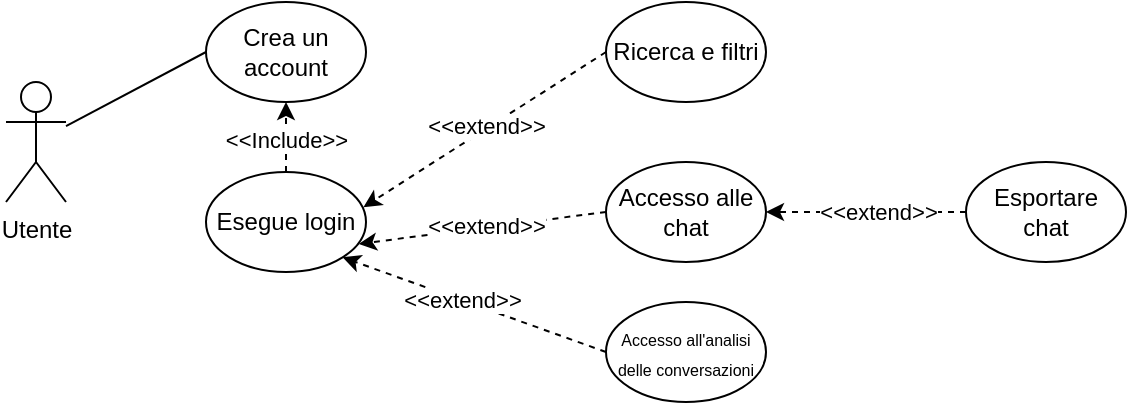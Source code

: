 <mxfile version="24.7.17">
  <diagram name="Pagina-1" id="iAnM0O5_gAzAm8jMhJmV">
    <mxGraphModel dx="819" dy="426" grid="1" gridSize="10" guides="1" tooltips="1" connect="1" arrows="1" fold="1" page="1" pageScale="1" pageWidth="827" pageHeight="1169" math="0" shadow="0">
      <root>
        <mxCell id="0" />
        <mxCell id="1" parent="0" />
        <mxCell id="_ZufIqOSWvUHcQ_vfNkt-1" value="Utente" style="shape=umlActor;verticalLabelPosition=bottom;verticalAlign=top;html=1;outlineConnect=0;" vertex="1" parent="1">
          <mxGeometry x="160" y="270" width="30" height="60" as="geometry" />
        </mxCell>
        <mxCell id="_ZufIqOSWvUHcQ_vfNkt-2" value="Esegue login" style="ellipse;whiteSpace=wrap;html=1;" vertex="1" parent="1">
          <mxGeometry x="260" y="315" width="80" height="50" as="geometry" />
        </mxCell>
        <mxCell id="_ZufIqOSWvUHcQ_vfNkt-3" value="Ricerca e filtri" style="ellipse;whiteSpace=wrap;html=1;" vertex="1" parent="1">
          <mxGeometry x="460" y="230" width="80" height="50" as="geometry" />
        </mxCell>
        <mxCell id="_ZufIqOSWvUHcQ_vfNkt-4" value="Accesso alle chat" style="ellipse;whiteSpace=wrap;html=1;" vertex="1" parent="1">
          <mxGeometry x="460" y="310" width="80" height="50" as="geometry" />
        </mxCell>
        <mxCell id="_ZufIqOSWvUHcQ_vfNkt-5" value="&lt;font style=&quot;font-size: 8px;&quot;&gt;Accesso all&#39;analisi delle conversazioni&lt;/font&gt;" style="ellipse;whiteSpace=wrap;html=1;" vertex="1" parent="1">
          <mxGeometry x="460" y="380" width="80" height="50" as="geometry" />
        </mxCell>
        <mxCell id="_ZufIqOSWvUHcQ_vfNkt-6" value="Esportare chat" style="ellipse;whiteSpace=wrap;html=1;" vertex="1" parent="1">
          <mxGeometry x="640" y="310" width="80" height="50" as="geometry" />
        </mxCell>
        <mxCell id="_ZufIqOSWvUHcQ_vfNkt-7" value="" style="endArrow=classic;html=1;rounded=0;entryX=1;entryY=0.5;entryDx=0;entryDy=0;exitX=0;exitY=0.5;exitDx=0;exitDy=0;dashed=1;" edge="1" parent="1" source="_ZufIqOSWvUHcQ_vfNkt-6" target="_ZufIqOSWvUHcQ_vfNkt-4">
          <mxGeometry width="50" height="50" relative="1" as="geometry">
            <mxPoint x="613" y="470" as="sourcePoint" />
            <mxPoint x="663" y="420" as="targetPoint" />
          </mxGeometry>
        </mxCell>
        <mxCell id="_ZufIqOSWvUHcQ_vfNkt-8" value="&amp;lt;&amp;lt;extend&amp;gt;&amp;gt;" style="edgeLabel;html=1;align=center;verticalAlign=middle;resizable=0;points=[];" vertex="1" connectable="0" parent="_ZufIqOSWvUHcQ_vfNkt-7">
          <mxGeometry x="-0.125" relative="1" as="geometry">
            <mxPoint as="offset" />
          </mxGeometry>
        </mxCell>
        <mxCell id="_ZufIqOSWvUHcQ_vfNkt-9" value="" style="endArrow=classic;html=1;rounded=0;exitX=0;exitY=0.5;exitDx=0;exitDy=0;entryX=0.984;entryY=0.352;entryDx=0;entryDy=0;dashed=1;entryPerimeter=0;" edge="1" parent="1" source="_ZufIqOSWvUHcQ_vfNkt-3" target="_ZufIqOSWvUHcQ_vfNkt-2">
          <mxGeometry width="50" height="50" relative="1" as="geometry">
            <mxPoint x="256" y="300" as="sourcePoint" />
            <mxPoint x="306" y="250" as="targetPoint" />
          </mxGeometry>
        </mxCell>
        <mxCell id="_ZufIqOSWvUHcQ_vfNkt-10" value="&amp;lt;&amp;lt;extend&amp;gt;&amp;gt;" style="edgeLabel;html=1;align=center;verticalAlign=middle;resizable=0;points=[];" vertex="1" connectable="0" parent="_ZufIqOSWvUHcQ_vfNkt-9">
          <mxGeometry x="-0.018" y="-1" relative="1" as="geometry">
            <mxPoint as="offset" />
          </mxGeometry>
        </mxCell>
        <mxCell id="_ZufIqOSWvUHcQ_vfNkt-11" value="" style="endArrow=classic;html=1;rounded=0;exitX=0;exitY=0.5;exitDx=0;exitDy=0;entryX=0.955;entryY=0.719;entryDx=0;entryDy=0;dashed=1;entryPerimeter=0;" edge="1" parent="1" source="_ZufIqOSWvUHcQ_vfNkt-4" target="_ZufIqOSWvUHcQ_vfNkt-2">
          <mxGeometry width="50" height="50" relative="1" as="geometry">
            <mxPoint x="426" y="285" as="sourcePoint" />
            <mxPoint x="348" y="342" as="targetPoint" />
          </mxGeometry>
        </mxCell>
        <mxCell id="_ZufIqOSWvUHcQ_vfNkt-12" value="&amp;lt;&amp;lt;extend&amp;gt;&amp;gt;" style="edgeLabel;html=1;align=center;verticalAlign=middle;resizable=0;points=[];" vertex="1" connectable="0" parent="_ZufIqOSWvUHcQ_vfNkt-11">
          <mxGeometry x="-0.024" y="-1" relative="1" as="geometry">
            <mxPoint as="offset" />
          </mxGeometry>
        </mxCell>
        <mxCell id="_ZufIqOSWvUHcQ_vfNkt-13" value="" style="endArrow=classic;html=1;rounded=0;exitX=0;exitY=0.5;exitDx=0;exitDy=0;entryX=1;entryY=1;entryDx=0;entryDy=0;dashed=1;" edge="1" parent="1" source="_ZufIqOSWvUHcQ_vfNkt-5" target="_ZufIqOSWvUHcQ_vfNkt-2">
          <mxGeometry width="50" height="50" relative="1" as="geometry">
            <mxPoint x="436" y="295" as="sourcePoint" />
            <mxPoint x="358" y="352" as="targetPoint" />
          </mxGeometry>
        </mxCell>
        <mxCell id="_ZufIqOSWvUHcQ_vfNkt-14" value="&amp;lt;&amp;lt;extend&amp;gt;&amp;gt;" style="edgeLabel;html=1;align=center;verticalAlign=middle;resizable=0;points=[];" vertex="1" connectable="0" parent="_ZufIqOSWvUHcQ_vfNkt-13">
          <mxGeometry x="0.098" relative="1" as="geometry">
            <mxPoint as="offset" />
          </mxGeometry>
        </mxCell>
        <mxCell id="_ZufIqOSWvUHcQ_vfNkt-15" value="Crea un account" style="ellipse;whiteSpace=wrap;html=1;" vertex="1" parent="1">
          <mxGeometry x="260" y="230" width="80" height="50" as="geometry" />
        </mxCell>
        <mxCell id="_ZufIqOSWvUHcQ_vfNkt-16" value="" style="endArrow=none;html=1;rounded=0;entryX=0;entryY=0.5;entryDx=0;entryDy=0;" edge="1" parent="1" source="_ZufIqOSWvUHcQ_vfNkt-1" target="_ZufIqOSWvUHcQ_vfNkt-15">
          <mxGeometry width="50" height="50" relative="1" as="geometry">
            <mxPoint x="190" y="299" as="sourcePoint" />
            <mxPoint x="270" y="280" as="targetPoint" />
          </mxGeometry>
        </mxCell>
        <mxCell id="_ZufIqOSWvUHcQ_vfNkt-17" value="" style="endArrow=classic;html=1;rounded=0;entryX=0.5;entryY=1;entryDx=0;entryDy=0;exitX=0.5;exitY=0;exitDx=0;exitDy=0;dashed=1;" edge="1" parent="1">
          <mxGeometry width="50" height="50" relative="1" as="geometry">
            <mxPoint x="300" y="315" as="sourcePoint" />
            <mxPoint x="300" y="280" as="targetPoint" />
          </mxGeometry>
        </mxCell>
        <mxCell id="_ZufIqOSWvUHcQ_vfNkt-18" value="&amp;lt;&amp;lt;Include&amp;gt;&amp;gt;" style="edgeLabel;html=1;align=center;verticalAlign=middle;resizable=0;points=[];" vertex="1" connectable="0" parent="_ZufIqOSWvUHcQ_vfNkt-17">
          <mxGeometry x="-0.086" relative="1" as="geometry">
            <mxPoint as="offset" />
          </mxGeometry>
        </mxCell>
      </root>
    </mxGraphModel>
  </diagram>
</mxfile>
